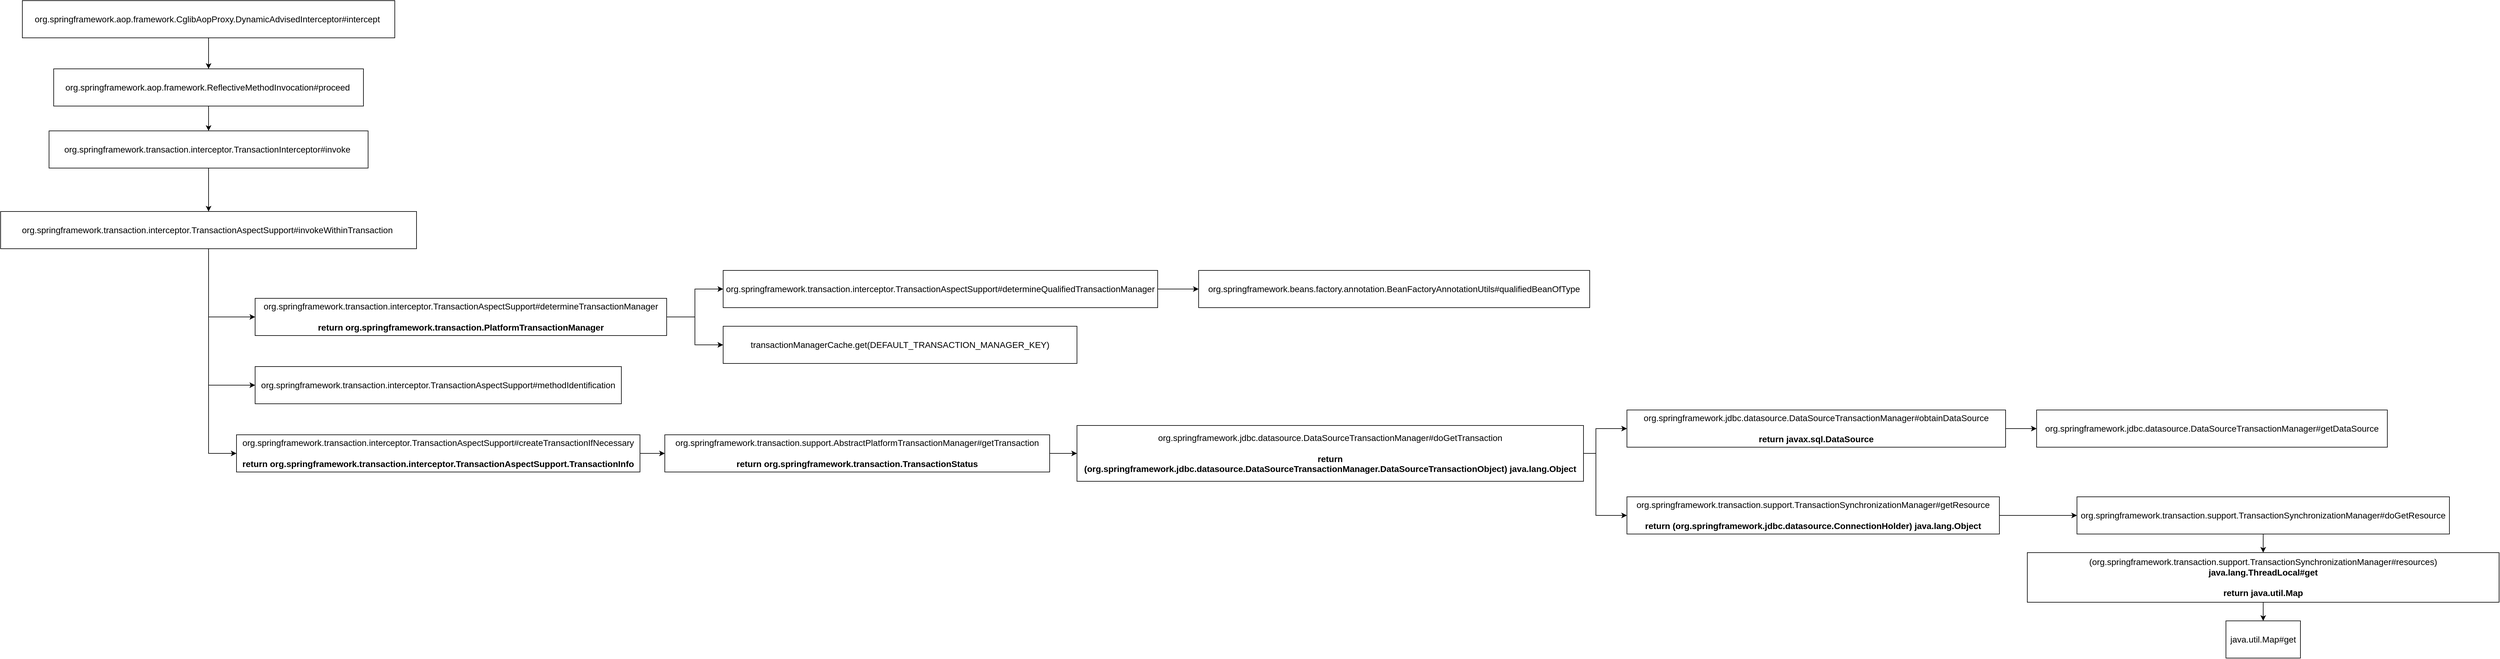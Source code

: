 <mxfile version="16.6.4" type="github">
  <diagram id="C5RBs43oDa-KdzZeNtuy" name="Page-1">
    <mxGraphModel dx="2249" dy="794" grid="1" gridSize="10" guides="1" tooltips="1" connect="1" arrows="1" fold="1" page="1" pageScale="1" pageWidth="827" pageHeight="1169" math="0" shadow="0">
      <root>
        <mxCell id="WIyWlLk6GJQsqaUBKTNV-0" />
        <mxCell id="WIyWlLk6GJQsqaUBKTNV-1" parent="WIyWlLk6GJQsqaUBKTNV-0" />
        <mxCell id="HDemBjrxflOcrxM6dK1a-2" value="" style="edgeStyle=orthogonalEdgeStyle;rounded=0;orthogonalLoop=1;jettySize=auto;html=1;fontSize=14;" edge="1" parent="WIyWlLk6GJQsqaUBKTNV-1" source="HDemBjrxflOcrxM6dK1a-0" target="HDemBjrxflOcrxM6dK1a-1">
          <mxGeometry relative="1" as="geometry" />
        </mxCell>
        <mxCell id="HDemBjrxflOcrxM6dK1a-0" value="&lt;font style=&quot;font-size: 14px;&quot;&gt;org.springframework.aop.framework.CglibAopProxy.DynamicAdvisedInterceptor#intercept&amp;nbsp;&lt;/font&gt;" style="rounded=0;whiteSpace=wrap;html=1;fontSize=14;" vertex="1" parent="WIyWlLk6GJQsqaUBKTNV-1">
          <mxGeometry x="-715" y="80" width="600" height="60" as="geometry" />
        </mxCell>
        <mxCell id="HDemBjrxflOcrxM6dK1a-4" value="" style="edgeStyle=orthogonalEdgeStyle;rounded=0;orthogonalLoop=1;jettySize=auto;html=1;fontSize=14;" edge="1" parent="WIyWlLk6GJQsqaUBKTNV-1" source="HDemBjrxflOcrxM6dK1a-1" target="HDemBjrxflOcrxM6dK1a-3">
          <mxGeometry relative="1" as="geometry" />
        </mxCell>
        <mxCell id="HDemBjrxflOcrxM6dK1a-1" value="org.springframework.aop.framework.ReflectiveMethodInvocation#proceed&amp;nbsp;" style="whiteSpace=wrap;html=1;rounded=0;fontSize=14;" vertex="1" parent="WIyWlLk6GJQsqaUBKTNV-1">
          <mxGeometry x="-664.5" y="190" width="499" height="60" as="geometry" />
        </mxCell>
        <mxCell id="HDemBjrxflOcrxM6dK1a-14" value="" style="edgeStyle=orthogonalEdgeStyle;rounded=0;orthogonalLoop=1;jettySize=auto;html=1;fontSize=14;" edge="1" parent="WIyWlLk6GJQsqaUBKTNV-1" source="HDemBjrxflOcrxM6dK1a-3" target="HDemBjrxflOcrxM6dK1a-13">
          <mxGeometry relative="1" as="geometry" />
        </mxCell>
        <mxCell id="HDemBjrxflOcrxM6dK1a-3" value="org.springframework.transaction.interceptor.TransactionInterceptor#invoke&amp;nbsp;" style="whiteSpace=wrap;html=1;rounded=0;fontSize=14;" vertex="1" parent="WIyWlLk6GJQsqaUBKTNV-1">
          <mxGeometry x="-672" y="290" width="514" height="60" as="geometry" />
        </mxCell>
        <mxCell id="HDemBjrxflOcrxM6dK1a-20" style="edgeStyle=orthogonalEdgeStyle;rounded=0;orthogonalLoop=1;jettySize=auto;html=1;entryX=0;entryY=0.5;entryDx=0;entryDy=0;fontSize=14;" edge="1" parent="WIyWlLk6GJQsqaUBKTNV-1" source="HDemBjrxflOcrxM6dK1a-5" target="HDemBjrxflOcrxM6dK1a-7">
          <mxGeometry relative="1" as="geometry" />
        </mxCell>
        <mxCell id="HDemBjrxflOcrxM6dK1a-21" style="edgeStyle=orthogonalEdgeStyle;rounded=0;orthogonalLoop=1;jettySize=auto;html=1;entryX=0;entryY=0.5;entryDx=0;entryDy=0;fontSize=14;" edge="1" parent="WIyWlLk6GJQsqaUBKTNV-1" source="HDemBjrxflOcrxM6dK1a-5" target="HDemBjrxflOcrxM6dK1a-11">
          <mxGeometry relative="1" as="geometry" />
        </mxCell>
        <mxCell id="HDemBjrxflOcrxM6dK1a-5" value="org.springframework.transaction.interceptor.TransactionAspectSupport#determineTransactionManager&lt;br&gt;&lt;br&gt;&lt;b&gt;return&amp;nbsp;org.springframework.transaction.PlatformTransactionManager&lt;/b&gt;" style="whiteSpace=wrap;html=1;fontSize=14;rounded=0;" vertex="1" parent="WIyWlLk6GJQsqaUBKTNV-1">
          <mxGeometry x="-340" y="560" width="663" height="60" as="geometry" />
        </mxCell>
        <mxCell id="HDemBjrxflOcrxM6dK1a-10" value="" style="edgeStyle=orthogonalEdgeStyle;rounded=0;orthogonalLoop=1;jettySize=auto;html=1;fontSize=14;" edge="1" parent="WIyWlLk6GJQsqaUBKTNV-1" source="HDemBjrxflOcrxM6dK1a-7" target="HDemBjrxflOcrxM6dK1a-9">
          <mxGeometry relative="1" as="geometry" />
        </mxCell>
        <mxCell id="HDemBjrxflOcrxM6dK1a-7" value="org.springframework.transaction.interceptor.TransactionAspectSupport#determineQualifiedTransactionManager" style="whiteSpace=wrap;html=1;fontSize=14;rounded=0;" vertex="1" parent="WIyWlLk6GJQsqaUBKTNV-1">
          <mxGeometry x="414" y="515" width="700" height="60" as="geometry" />
        </mxCell>
        <UserObject label="org.springframework.beans.factory.annotation.BeanFactoryAnnotationUtils#qualifiedBeanOfType" link="org.springframework.beans.factory.annotation.BeanFactoryAnnotationUtils#qualifiedBeanOfType" id="HDemBjrxflOcrxM6dK1a-9">
          <mxCell style="whiteSpace=wrap;html=1;fontSize=14;rounded=0;" vertex="1" parent="WIyWlLk6GJQsqaUBKTNV-1">
            <mxGeometry x="1180" y="515" width="630" height="60" as="geometry" />
          </mxCell>
        </UserObject>
        <mxCell id="HDemBjrxflOcrxM6dK1a-11" value="transactionManagerCache.get(DEFAULT_TRANSACTION_MANAGER_KEY)" style="whiteSpace=wrap;html=1;fontSize=14;rounded=0;" vertex="1" parent="WIyWlLk6GJQsqaUBKTNV-1">
          <mxGeometry x="414" y="605" width="570" height="60" as="geometry" />
        </mxCell>
        <mxCell id="HDemBjrxflOcrxM6dK1a-22" style="edgeStyle=orthogonalEdgeStyle;rounded=0;orthogonalLoop=1;jettySize=auto;html=1;exitX=1;exitY=0.5;exitDx=0;exitDy=0;entryX=0;entryY=0.5;entryDx=0;entryDy=0;fontSize=14;" edge="1" parent="WIyWlLk6GJQsqaUBKTNV-1" source="HDemBjrxflOcrxM6dK1a-13" target="HDemBjrxflOcrxM6dK1a-5">
          <mxGeometry relative="1" as="geometry">
            <Array as="points">
              <mxPoint x="-415" y="450" />
              <mxPoint x="-415" y="590" />
            </Array>
          </mxGeometry>
        </mxCell>
        <mxCell id="HDemBjrxflOcrxM6dK1a-24" value="" style="edgeStyle=orthogonalEdgeStyle;rounded=0;orthogonalLoop=1;jettySize=auto;html=1;fontSize=14;" edge="1" parent="WIyWlLk6GJQsqaUBKTNV-1" source="HDemBjrxflOcrxM6dK1a-13" target="HDemBjrxflOcrxM6dK1a-23">
          <mxGeometry relative="1" as="geometry">
            <Array as="points">
              <mxPoint x="-415" y="560" />
              <mxPoint x="-415" y="560" />
            </Array>
          </mxGeometry>
        </mxCell>
        <mxCell id="HDemBjrxflOcrxM6dK1a-27" value="" style="edgeStyle=orthogonalEdgeStyle;rounded=0;orthogonalLoop=1;jettySize=auto;html=1;fontSize=14;entryX=0;entryY=0.5;entryDx=0;entryDy=0;" edge="1" parent="WIyWlLk6GJQsqaUBKTNV-1" source="HDemBjrxflOcrxM6dK1a-13" target="HDemBjrxflOcrxM6dK1a-26">
          <mxGeometry relative="1" as="geometry">
            <mxPoint x="-410" y="810" as="targetPoint" />
          </mxGeometry>
        </mxCell>
        <mxCell id="HDemBjrxflOcrxM6dK1a-13" value="org.springframework.transaction.interceptor.TransactionAspectSupport#invokeWithinTransaction&amp;nbsp;" style="whiteSpace=wrap;html=1;fontSize=14;rounded=0;" vertex="1" parent="WIyWlLk6GJQsqaUBKTNV-1">
          <mxGeometry x="-750" y="420" width="670" height="60" as="geometry" />
        </mxCell>
        <mxCell id="HDemBjrxflOcrxM6dK1a-23" value="org.springframework.transaction.interceptor.TransactionAspectSupport#methodIdentification" style="whiteSpace=wrap;html=1;fontSize=14;rounded=0;" vertex="1" parent="WIyWlLk6GJQsqaUBKTNV-1">
          <mxGeometry x="-340" y="670" width="590" height="60" as="geometry" />
        </mxCell>
        <mxCell id="HDemBjrxflOcrxM6dK1a-29" value="" style="edgeStyle=orthogonalEdgeStyle;rounded=0;orthogonalLoop=1;jettySize=auto;html=1;fontSize=14;" edge="1" parent="WIyWlLk6GJQsqaUBKTNV-1" source="HDemBjrxflOcrxM6dK1a-26" target="HDemBjrxflOcrxM6dK1a-28">
          <mxGeometry relative="1" as="geometry" />
        </mxCell>
        <mxCell id="HDemBjrxflOcrxM6dK1a-26" value="org.springframework.transaction.interceptor.TransactionAspectSupport#createTransactionIfNecessary&lt;br&gt;&lt;br&gt;&lt;b&gt;return&amp;nbsp;org.springframework.transaction.interceptor.TransactionAspectSupport.TransactionInfo&lt;/b&gt;" style="whiteSpace=wrap;html=1;fontSize=14;rounded=0;" vertex="1" parent="WIyWlLk6GJQsqaUBKTNV-1">
          <mxGeometry x="-370" y="780" width="650" height="60" as="geometry" />
        </mxCell>
        <mxCell id="HDemBjrxflOcrxM6dK1a-31" value="" style="edgeStyle=orthogonalEdgeStyle;rounded=0;orthogonalLoop=1;jettySize=auto;html=1;fontSize=14;" edge="1" parent="WIyWlLk6GJQsqaUBKTNV-1" source="HDemBjrxflOcrxM6dK1a-28" target="HDemBjrxflOcrxM6dK1a-30">
          <mxGeometry relative="1" as="geometry" />
        </mxCell>
        <mxCell id="HDemBjrxflOcrxM6dK1a-28" value="org.springframework.transaction.support.AbstractPlatformTransactionManager#getTransaction&lt;br&gt;&lt;br&gt;&lt;b&gt;return&amp;nbsp;org.springframework.transaction.TransactionStatus&lt;/b&gt;" style="whiteSpace=wrap;html=1;fontSize=14;rounded=0;" vertex="1" parent="WIyWlLk6GJQsqaUBKTNV-1">
          <mxGeometry x="320" y="780" width="620" height="60" as="geometry" />
        </mxCell>
        <mxCell id="HDemBjrxflOcrxM6dK1a-36" value="" style="edgeStyle=orthogonalEdgeStyle;rounded=0;orthogonalLoop=1;jettySize=auto;html=1;fontSize=14;" edge="1" parent="WIyWlLk6GJQsqaUBKTNV-1" source="HDemBjrxflOcrxM6dK1a-30" target="HDemBjrxflOcrxM6dK1a-35">
          <mxGeometry relative="1" as="geometry">
            <Array as="points">
              <mxPoint x="1820" y="810" />
              <mxPoint x="1820" y="770" />
            </Array>
          </mxGeometry>
        </mxCell>
        <mxCell id="HDemBjrxflOcrxM6dK1a-40" value="" style="edgeStyle=orthogonalEdgeStyle;rounded=0;orthogonalLoop=1;jettySize=auto;html=1;fontSize=14;" edge="1" parent="WIyWlLk6GJQsqaUBKTNV-1" source="HDemBjrxflOcrxM6dK1a-30" target="HDemBjrxflOcrxM6dK1a-39">
          <mxGeometry relative="1" as="geometry">
            <Array as="points">
              <mxPoint x="1820" y="810" />
              <mxPoint x="1820" y="910" />
            </Array>
          </mxGeometry>
        </mxCell>
        <mxCell id="HDemBjrxflOcrxM6dK1a-30" value="org.springframework.jdbc.datasource.DataSourceTransactionManager#doGetTransaction&lt;br&gt;&lt;br&gt;&lt;b&gt;return (org.springframework.jdbc.datasource.DataSourceTransactionManager.DataSourceTransactionObject)&amp;nbsp;java.lang.Object&lt;/b&gt;" style="whiteSpace=wrap;html=1;fontSize=14;rounded=0;" vertex="1" parent="WIyWlLk6GJQsqaUBKTNV-1">
          <mxGeometry x="984" y="765" width="816" height="90" as="geometry" />
        </mxCell>
        <mxCell id="HDemBjrxflOcrxM6dK1a-38" value="" style="edgeStyle=orthogonalEdgeStyle;rounded=0;orthogonalLoop=1;jettySize=auto;html=1;fontSize=14;" edge="1" parent="WIyWlLk6GJQsqaUBKTNV-1" source="HDemBjrxflOcrxM6dK1a-35" target="HDemBjrxflOcrxM6dK1a-37">
          <mxGeometry relative="1" as="geometry" />
        </mxCell>
        <mxCell id="HDemBjrxflOcrxM6dK1a-35" value="org.springframework.jdbc.datasource.DataSourceTransactionManager#obtainDataSource&lt;br&gt;&lt;br&gt;&lt;b&gt;return&amp;nbsp;javax.sql.DataSource&lt;/b&gt;" style="whiteSpace=wrap;html=1;fontSize=14;rounded=0;" vertex="1" parent="WIyWlLk6GJQsqaUBKTNV-1">
          <mxGeometry x="1870" y="740" width="610" height="60" as="geometry" />
        </mxCell>
        <mxCell id="HDemBjrxflOcrxM6dK1a-37" value="org.springframework.jdbc.datasource.DataSourceTransactionManager#getDataSource" style="whiteSpace=wrap;html=1;fontSize=14;rounded=0;" vertex="1" parent="WIyWlLk6GJQsqaUBKTNV-1">
          <mxGeometry x="2530" y="740" width="565" height="60" as="geometry" />
        </mxCell>
        <mxCell id="HDemBjrxflOcrxM6dK1a-42" value="" style="edgeStyle=orthogonalEdgeStyle;rounded=0;orthogonalLoop=1;jettySize=auto;html=1;fontSize=14;" edge="1" parent="WIyWlLk6GJQsqaUBKTNV-1" source="HDemBjrxflOcrxM6dK1a-39" target="HDemBjrxflOcrxM6dK1a-41">
          <mxGeometry relative="1" as="geometry" />
        </mxCell>
        <mxCell id="HDemBjrxflOcrxM6dK1a-39" value="org.springframework.transaction.support.TransactionSynchronizationManager#getResource&lt;br&gt;&lt;br&gt;&lt;b&gt;return (org.springframework.jdbc.datasource.ConnectionHolder)&amp;nbsp;java.lang.Object&lt;/b&gt;" style="whiteSpace=wrap;html=1;fontSize=14;rounded=0;" vertex="1" parent="WIyWlLk6GJQsqaUBKTNV-1">
          <mxGeometry x="1870" y="880" width="600" height="60" as="geometry" />
        </mxCell>
        <mxCell id="HDemBjrxflOcrxM6dK1a-44" value="" style="edgeStyle=orthogonalEdgeStyle;rounded=0;orthogonalLoop=1;jettySize=auto;html=1;fontSize=14;" edge="1" parent="WIyWlLk6GJQsqaUBKTNV-1" source="HDemBjrxflOcrxM6dK1a-41" target="HDemBjrxflOcrxM6dK1a-43">
          <mxGeometry relative="1" as="geometry" />
        </mxCell>
        <mxCell id="HDemBjrxflOcrxM6dK1a-41" value="org.springframework.transaction.support.TransactionSynchronizationManager#doGetResource" style="whiteSpace=wrap;html=1;fontSize=14;rounded=0;" vertex="1" parent="WIyWlLk6GJQsqaUBKTNV-1">
          <mxGeometry x="2595" y="880" width="600" height="60" as="geometry" />
        </mxCell>
        <mxCell id="HDemBjrxflOcrxM6dK1a-46" value="" style="edgeStyle=orthogonalEdgeStyle;rounded=0;orthogonalLoop=1;jettySize=auto;html=1;fontSize=14;" edge="1" parent="WIyWlLk6GJQsqaUBKTNV-1" source="HDemBjrxflOcrxM6dK1a-43" target="HDemBjrxflOcrxM6dK1a-45">
          <mxGeometry relative="1" as="geometry" />
        </mxCell>
        <mxCell id="HDemBjrxflOcrxM6dK1a-43" value="(org.springframework.transaction.support.TransactionSynchronizationManager#resources)&lt;br&gt;&lt;b&gt;java.lang.ThreadLocal#get&lt;/b&gt;&lt;br&gt;&lt;br&gt;&lt;b&gt;return java.util.Map&lt;/b&gt;" style="whiteSpace=wrap;html=1;fontSize=14;rounded=0;" vertex="1" parent="WIyWlLk6GJQsqaUBKTNV-1">
          <mxGeometry x="2515" y="970" width="760" height="80" as="geometry" />
        </mxCell>
        <mxCell id="HDemBjrxflOcrxM6dK1a-45" value="java.util.Map#get" style="whiteSpace=wrap;html=1;fontSize=14;rounded=0;" vertex="1" parent="WIyWlLk6GJQsqaUBKTNV-1">
          <mxGeometry x="2835" y="1080" width="120" height="60" as="geometry" />
        </mxCell>
      </root>
    </mxGraphModel>
  </diagram>
</mxfile>
